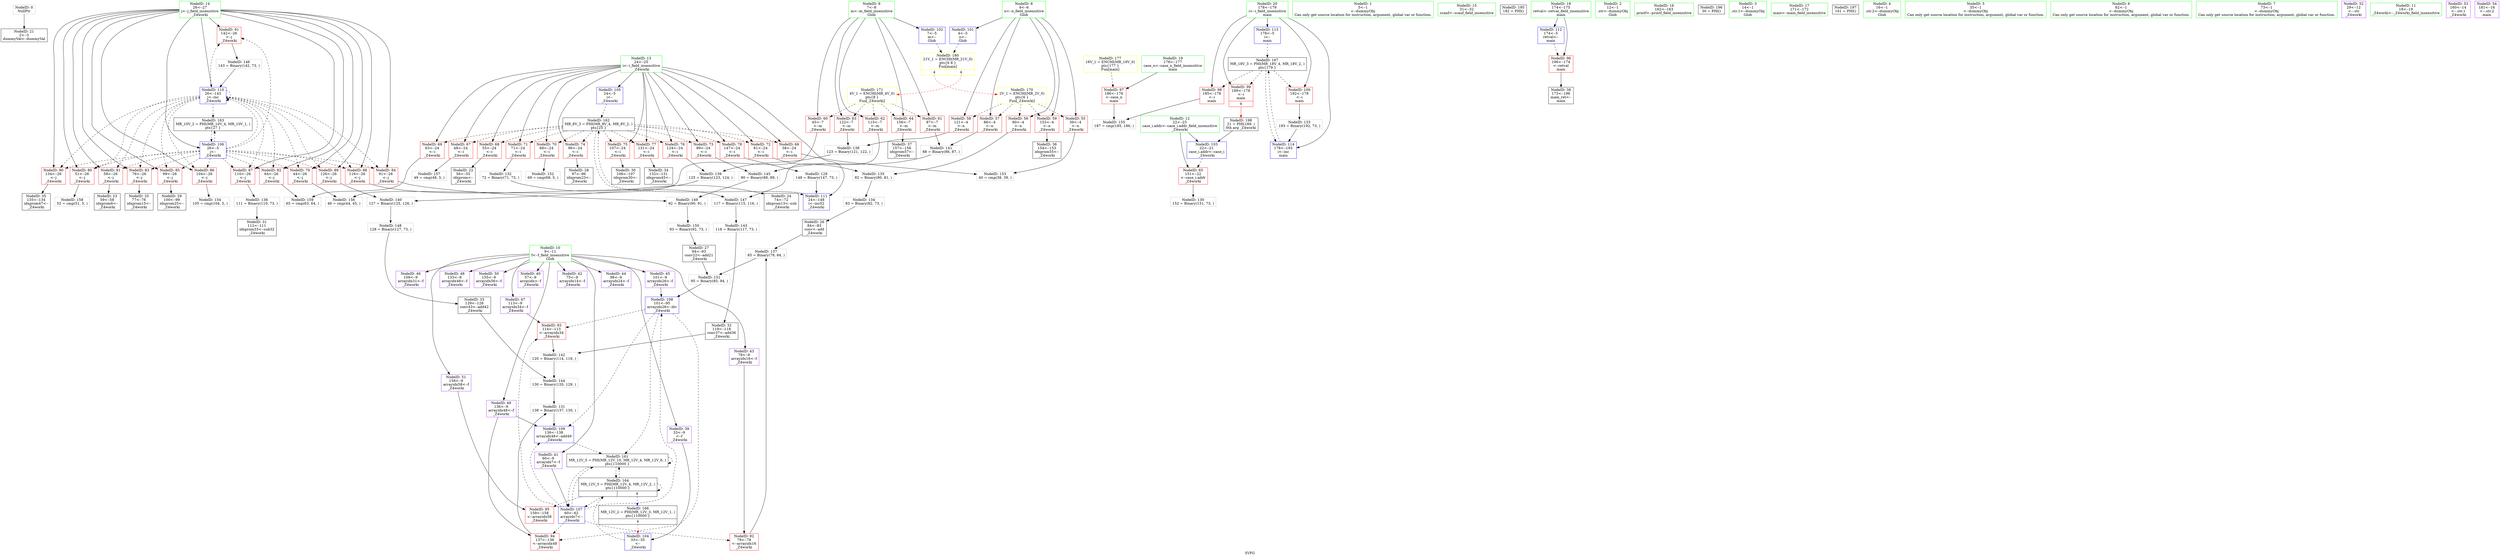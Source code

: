 digraph "SVFG" {
	label="SVFG";

	Node0x5576026a93f0 [shape=record,color=grey,label="{NodeID: 0\nNullPtr}"];
	Node0x5576026a93f0 -> Node0x5576026be8b0[style=solid];
	Node0x5576026d36b0 [shape=record,color=yellow,style=double,label="{NodeID: 180\n21V_1 = ENCHI(MR_21V_0)\npts\{6 8 \}\nFun[main]|{<s0>4|<s1>4}}"];
	Node0x5576026d36b0:s0 -> Node0x5576026d2380[style=dashed,color=red];
	Node0x5576026d36b0:s1 -> Node0x5576026d2ea0[style=dashed,color=red];
	Node0x5576026bffa0 [shape=record,color=red,label="{NodeID: 97\n186\<--176\n\<--case_n\nmain\n}"];
	Node0x5576026bffa0 -> Node0x5576026c8bc0[style=solid];
	Node0x5576026be270 [shape=record,color=green,label="{NodeID: 14\n26\<--27\nj\<--j_field_insensitive\n_Z4worki\n}"];
	Node0x5576026be270 -> Node0x5576026c2820[style=solid];
	Node0x5576026be270 -> Node0x5576026c28f0[style=solid];
	Node0x5576026be270 -> Node0x5576026c29c0[style=solid];
	Node0x5576026be270 -> Node0x5576026c2a90[style=solid];
	Node0x5576026be270 -> Node0x5576026c2b60[style=solid];
	Node0x5576026be270 -> Node0x5576026c2c30[style=solid];
	Node0x5576026be270 -> Node0x5576026c2d00[style=solid];
	Node0x5576026be270 -> Node0x5576026c2dd0[style=solid];
	Node0x5576026be270 -> Node0x5576026c2ea0[style=solid];
	Node0x5576026be270 -> Node0x5576026c2f70[style=solid];
	Node0x5576026be270 -> Node0x5576026c3040[style=solid];
	Node0x5576026be270 -> Node0x5576026c3110[style=solid];
	Node0x5576026be270 -> Node0x5576026c31e0[style=solid];
	Node0x5576026be270 -> Node0x5576026c0750[style=solid];
	Node0x5576026be270 -> Node0x5576026c0a90[style=solid];
	Node0x5576026c0b60 [shape=record,color=blue,label="{NodeID: 111\n24\<--148\ni\<--inc52\n_Z4worki\n}"];
	Node0x5576026c0b60 -> Node0x5576026cfb80[style=dashed];
	Node0x5576026bee90 [shape=record,color=black,label="{NodeID: 28\n97\<--96\nidxprom23\<--\n_Z4worki\n}"];
	Node0x5576026bf9f0 [shape=record,color=purple,label="{NodeID: 42\n75\<--9\narrayidx14\<--f\n_Z4worki\n}"];
	Node0x5576026c73c0 [shape=record,color=grey,label="{NodeID: 139\n125 = Binary(123, 124, )\n}"];
	Node0x5576026c73c0 -> Node0x5576026c7540[style=solid];
	Node0x5576026c1570 [shape=record,color=red,label="{NodeID: 56\n80\<--4\n\<--n\n_Z4worki\n}"];
	Node0x5576026c1570 -> Node0x5576026c6dc0[style=solid];
	Node0x5576026c88c0 [shape=record,color=grey,label="{NodeID: 153\n40 = cmp(38, 39, )\n}"];
	Node0x5576026c20d0 [shape=record,color=red,label="{NodeID: 70\n68\<--24\n\<--i\n_Z4worki\n}"];
	Node0x5576026c20d0 -> Node0x5576026c8740[style=solid];
	Node0x5576026d1480 [shape=record,color=black,label="{NodeID: 167\nMR_18V_3 = PHI(MR_18V_4, MR_18V_2, )\npts\{179 \}\n}"];
	Node0x5576026d1480 -> Node0x5576026c0070[style=dashed];
	Node0x5576026d1480 -> Node0x5576026c0140[style=dashed];
	Node0x5576026d1480 -> Node0x5576026c0210[style=dashed];
	Node0x5576026d1480 -> Node0x5576026c0dd0[style=dashed];
	Node0x5576026c2c30 [shape=record,color=red,label="{NodeID: 84\n91\<--26\n\<--j\n_Z4worki\n}"];
	Node0x5576026c2c30 -> Node0x5576026c82c0[style=solid];
	Node0x5576026a82b0 [shape=record,color=green,label="{NodeID: 1\n5\<--1\n\<--dummyObj\nCan only get source location for instruction, argument, global var or function.}"];
	Node0x5576026c0070 [shape=record,color=red,label="{NodeID: 98\n185\<--178\n\<--i\nmain\n}"];
	Node0x5576026c0070 -> Node0x5576026c8bc0[style=solid];
	Node0x5576026be340 [shape=record,color=green,label="{NodeID: 15\n31\<--32\nscanf\<--scanf_field_insensitive\n}"];
	Node0x5576024eab60 [shape=record,color=black,label="{NodeID: 195\n182 = PHI()\n}"];
	Node0x5576026c0c30 [shape=record,color=blue,label="{NodeID: 112\n174\<--5\nretval\<--\nmain\n}"];
	Node0x5576026c0c30 -> Node0x5576026bfed0[style=dashed];
	Node0x5576026bef60 [shape=record,color=black,label="{NodeID: 29\n100\<--99\nidxprom25\<--\n_Z4worki\n}"];
	Node0x5576026bfac0 [shape=record,color=purple,label="{NodeID: 43\n78\<--9\narrayidx16\<--f\n_Z4worki\n}"];
	Node0x5576026bfac0 -> Node0x5576026c32b0[style=solid];
	Node0x5576026c7540 [shape=record,color=grey,label="{NodeID: 140\n127 = Binary(125, 126, )\n}"];
	Node0x5576026c7540 -> Node0x5576026c8140[style=solid];
	Node0x5576026c1640 [shape=record,color=red,label="{NodeID: 57\n86\<--4\n\<--n\n_Z4worki\n}"];
	Node0x5576026c1640 -> Node0x5576026c76c0[style=solid];
	Node0x5576026c8a40 [shape=record,color=grey,label="{NodeID: 154\n105 = cmp(104, 5, )\n}"];
	Node0x5576026c21a0 [shape=record,color=red,label="{NodeID: 71\n71\<--24\n\<--i\n_Z4worki\n}"];
	Node0x5576026c21a0 -> Node0x5576026c6940[style=solid];
	Node0x5576026c2d00 [shape=record,color=red,label="{NodeID: 85\n99\<--26\n\<--j\n_Z4worki\n}"];
	Node0x5576026c2d00 -> Node0x5576026bef60[style=solid];
	Node0x5576026bd320 [shape=record,color=green,label="{NodeID: 2\n12\<--1\n.str\<--dummyObj\nGlob }"];
	Node0x5576026c0140 [shape=record,color=red,label="{NodeID: 99\n189\<--178\n\<--i\nmain\n|{<s0>4}}"];
	Node0x5576026c0140:s0 -> Node0x5576026dd210[style=solid,color=red];
	Node0x5576026be440 [shape=record,color=green,label="{NodeID: 16\n162\<--163\nprintf\<--printf_field_insensitive\n}"];
	Node0x5576026dd010 [shape=record,color=black,label="{NodeID: 196\n30 = PHI()\n}"];
	Node0x5576026c0d00 [shape=record,color=blue,label="{NodeID: 113\n178\<--5\ni\<--\nmain\n}"];
	Node0x5576026c0d00 -> Node0x5576026d1480[style=dashed];
	Node0x5576026bf030 [shape=record,color=black,label="{NodeID: 30\n108\<--107\nidxprom30\<--\n_Z4worki\n}"];
	Node0x5576026bfb90 [shape=record,color=purple,label="{NodeID: 44\n98\<--9\narrayidx24\<--f\n_Z4worki\n}"];
	Node0x5576026c76c0 [shape=record,color=grey,label="{NodeID: 141\n88 = Binary(86, 87, )\n}"];
	Node0x5576026c76c0 -> Node0x5576026c7cc0[style=solid];
	Node0x5576026c1710 [shape=record,color=red,label="{NodeID: 58\n121\<--4\n\<--n\n_Z4worki\n}"];
	Node0x5576026c1710 -> Node0x5576026c7240[style=solid];
	Node0x5576026c8bc0 [shape=record,color=grey,label="{NodeID: 155\n187 = cmp(185, 186, )\n}"];
	Node0x5576026c2270 [shape=record,color=red,label="{NodeID: 72\n81\<--24\n\<--i\n_Z4worki\n}"];
	Node0x5576026c2270 -> Node0x5576026c6dc0[style=solid];
	Node0x5576026c2dd0 [shape=record,color=red,label="{NodeID: 86\n104\<--26\n\<--j\n_Z4worki\n}"];
	Node0x5576026c2dd0 -> Node0x5576026c8a40[style=solid];
	Node0x5576026bd3b0 [shape=record,color=green,label="{NodeID: 3\n14\<--1\n.str.1\<--dummyObj\nGlob }"];
	Node0x5576026c0210 [shape=record,color=red,label="{NodeID: 100\n192\<--178\n\<--i\nmain\n}"];
	Node0x5576026c0210 -> Node0x5576026c6ac0[style=solid];
	Node0x5576026be540 [shape=record,color=green,label="{NodeID: 17\n171\<--172\nmain\<--main_field_insensitive\n}"];
	Node0x5576026dd110 [shape=record,color=black,label="{NodeID: 197\n161 = PHI()\n}"];
	Node0x5576026c0dd0 [shape=record,color=blue,label="{NodeID: 114\n178\<--193\ni\<--inc\nmain\n}"];
	Node0x5576026c0dd0 -> Node0x5576026d1480[style=dashed];
	Node0x5576026bf100 [shape=record,color=black,label="{NodeID: 31\n112\<--111\nidxprom33\<--sub32\n_Z4worki\n}"];
	Node0x5576026bfc60 [shape=record,color=purple,label="{NodeID: 45\n101\<--9\narrayidx26\<--f\n_Z4worki\n}"];
	Node0x5576026bfc60 -> Node0x5576026c08f0[style=solid];
	Node0x5576026c7840 [shape=record,color=grey,label="{NodeID: 142\n120 = Binary(114, 119, )\n}"];
	Node0x5576026c7840 -> Node0x5576026c7b40[style=solid];
	Node0x5576026c17e0 [shape=record,color=red,label="{NodeID: 59\n153\<--4\n\<--n\n_Z4worki\n}"];
	Node0x5576026c17e0 -> Node0x5576026bf510[style=solid];
	Node0x5576026c8d40 [shape=record,color=grey,label="{NodeID: 156\n46 = cmp(44, 45, )\n}"];
	Node0x5576026c2340 [shape=record,color=red,label="{NodeID: 73\n89\<--24\n\<--i\n_Z4worki\n}"];
	Node0x5576026c2340 -> Node0x5576026c7cc0[style=solid];
	Node0x5576026d2380 [shape=record,color=yellow,style=double,label="{NodeID: 170\n2V_1 = ENCHI(MR_2V_0)\npts\{6 \}\nFun[_Z4worki]}"];
	Node0x5576026d2380 -> Node0x5576026c14a0[style=dashed];
	Node0x5576026d2380 -> Node0x5576026c1570[style=dashed];
	Node0x5576026d2380 -> Node0x5576026c1640[style=dashed];
	Node0x5576026d2380 -> Node0x5576026c1710[style=dashed];
	Node0x5576026d2380 -> Node0x5576026c17e0[style=dashed];
	Node0x5576026c2ea0 [shape=record,color=red,label="{NodeID: 87\n110\<--26\n\<--j\n_Z4worki\n}"];
	Node0x5576026c2ea0 -> Node0x5576026c6f40[style=solid];
	Node0x5576026bd440 [shape=record,color=green,label="{NodeID: 4\n16\<--1\n.str.2\<--dummyObj\nGlob }"];
	Node0x5576026c02e0 [shape=record,color=blue,label="{NodeID: 101\n4\<--5\nn\<--\nGlob }"];
	Node0x5576026c02e0 -> Node0x5576026d36b0[style=dashed];
	Node0x5576026be640 [shape=record,color=green,label="{NodeID: 18\n174\<--175\nretval\<--retval_field_insensitive\nmain\n}"];
	Node0x5576026be640 -> Node0x5576026bfed0[style=solid];
	Node0x5576026be640 -> Node0x5576026c0c30[style=solid];
	Node0x5576026dd210 [shape=record,color=black,label="{NodeID: 198\n21 = PHI(189, )\n0th arg _Z4worki }"];
	Node0x5576026dd210 -> Node0x5576026c04e0[style=solid];
	Node0x5576026bf1d0 [shape=record,color=black,label="{NodeID: 32\n119\<--118\nconv37\<--add36\n_Z4worki\n}"];
	Node0x5576026bf1d0 -> Node0x5576026c7840[style=solid];
	Node0x5576026c64c0 [shape=record,color=grey,label="{NodeID: 129\n148 = Binary(147, 73, )\n}"];
	Node0x5576026c64c0 -> Node0x5576026c0b60[style=solid];
	Node0x5576026bfd30 [shape=record,color=purple,label="{NodeID: 46\n109\<--9\narrayidx31\<--f\n_Z4worki\n}"];
	Node0x5576026c79c0 [shape=record,color=grey,label="{NodeID: 143\n118 = Binary(117, 73, )\n}"];
	Node0x5576026c79c0 -> Node0x5576026bf1d0[style=solid];
	Node0x5576026c18b0 [shape=record,color=red,label="{NodeID: 60\n45\<--7\n\<--m\n_Z4worki\n}"];
	Node0x5576026c18b0 -> Node0x5576026c8d40[style=solid];
	Node0x5576026c8ec0 [shape=record,color=grey,label="{NodeID: 157\n49 = cmp(48, 5, )\n}"];
	Node0x5576026c2410 [shape=record,color=red,label="{NodeID: 74\n96\<--24\n\<--i\n_Z4worki\n}"];
	Node0x5576026c2410 -> Node0x5576026bee90[style=solid];
	Node0x5576026d2ea0 [shape=record,color=yellow,style=double,label="{NodeID: 171\n4V_1 = ENCHI(MR_4V_0)\npts\{8 \}\nFun[_Z4worki]}"];
	Node0x5576026d2ea0 -> Node0x5576026c18b0[style=dashed];
	Node0x5576026d2ea0 -> Node0x5576026c1980[style=dashed];
	Node0x5576026d2ea0 -> Node0x5576026c1a50[style=dashed];
	Node0x5576026d2ea0 -> Node0x5576026c1b20[style=dashed];
	Node0x5576026d2ea0 -> Node0x5576026c1bf0[style=dashed];
	Node0x5576026c2f70 [shape=record,color=red,label="{NodeID: 88\n116\<--26\n\<--j\n_Z4worki\n}"];
	Node0x5576026c2f70 -> Node0x5576026c7fc0[style=solid];
	Node0x5576026bd4d0 [shape=record,color=green,label="{NodeID: 5\n35\<--1\n\<--dummyObj\nCan only get source location for instruction, argument, global var or function.}"];
	Node0x5576026c03e0 [shape=record,color=blue,label="{NodeID: 102\n7\<--5\nm\<--\nGlob }"];
	Node0x5576026c03e0 -> Node0x5576026d36b0[style=dashed];
	Node0x5576026be710 [shape=record,color=green,label="{NodeID: 19\n176\<--177\ncase_n\<--case_n_field_insensitive\nmain\n}"];
	Node0x5576026be710 -> Node0x5576026bffa0[style=solid];
	Node0x5576026bf2a0 [shape=record,color=black,label="{NodeID: 33\n129\<--128\nconv43\<--add42\n_Z4worki\n}"];
	Node0x5576026bf2a0 -> Node0x5576026c7b40[style=solid];
	Node0x5576026c6640 [shape=record,color=grey,label="{NodeID: 130\n152 = Binary(151, 73, )\n}"];
	Node0x5576026bfe00 [shape=record,color=purple,label="{NodeID: 47\n113\<--9\narrayidx34\<--f\n_Z4worki\n}"];
	Node0x5576026bfe00 -> Node0x5576026c3380[style=solid];
	Node0x5576026c7b40 [shape=record,color=grey,label="{NodeID: 144\n130 = Binary(120, 129, )\n}"];
	Node0x5576026c7b40 -> Node0x5576026c67c0[style=solid];
	Node0x5576026c1980 [shape=record,color=red,label="{NodeID: 61\n87\<--7\n\<--m\n_Z4worki\n}"];
	Node0x5576026c1980 -> Node0x5576026c76c0[style=solid];
	Node0x5576026c9040 [shape=record,color=grey,label="{NodeID: 158\n52 = cmp(51, 5, )\n}"];
	Node0x5576026c24e0 [shape=record,color=red,label="{NodeID: 75\n107\<--24\n\<--i\n_Z4worki\n}"];
	Node0x5576026c24e0 -> Node0x5576026bf030[style=solid];
	Node0x5576026c3040 [shape=record,color=red,label="{NodeID: 89\n126\<--26\n\<--j\n_Z4worki\n}"];
	Node0x5576026c3040 -> Node0x5576026c7540[style=solid];
	Node0x5576026bdd10 [shape=record,color=green,label="{NodeID: 6\n62\<--1\n\<--dummyObj\nCan only get source location for instruction, argument, global var or function.}"];
	Node0x5576026c04e0 [shape=record,color=blue,label="{NodeID: 103\n22\<--21\ncase_i.addr\<--case_i\n_Z4worki\n}"];
	Node0x5576026c04e0 -> Node0x5576026c1cc0[style=dashed];
	Node0x5576026be7e0 [shape=record,color=green,label="{NodeID: 20\n178\<--179\ni\<--i_field_insensitive\nmain\n}"];
	Node0x5576026be7e0 -> Node0x5576026c0070[style=solid];
	Node0x5576026be7e0 -> Node0x5576026c0140[style=solid];
	Node0x5576026be7e0 -> Node0x5576026c0210[style=solid];
	Node0x5576026be7e0 -> Node0x5576026c0d00[style=solid];
	Node0x5576026be7e0 -> Node0x5576026c0dd0[style=solid];
	Node0x5576026bf370 [shape=record,color=black,label="{NodeID: 34\n132\<--131\nidxprom45\<--\n_Z4worki\n}"];
	Node0x5576026c67c0 [shape=record,color=grey,label="{NodeID: 131\n138 = Binary(137, 130, )\n}"];
	Node0x5576026c67c0 -> Node0x5576026c09c0[style=solid];
	Node0x5576026c0ef0 [shape=record,color=purple,label="{NodeID: 48\n133\<--9\narrayidx46\<--f\n_Z4worki\n}"];
	Node0x5576026c7cc0 [shape=record,color=grey,label="{NodeID: 145\n90 = Binary(88, 89, )\n}"];
	Node0x5576026c7cc0 -> Node0x5576026c82c0[style=solid];
	Node0x5576026c1a50 [shape=record,color=red,label="{NodeID: 62\n115\<--7\n\<--m\n_Z4worki\n}"];
	Node0x5576026c1a50 -> Node0x5576026c7fc0[style=solid];
	Node0x5576026c91c0 [shape=record,color=grey,label="{NodeID: 159\n65 = cmp(63, 64, )\n}"];
	Node0x5576026c25b0 [shape=record,color=red,label="{NodeID: 76\n124\<--24\n\<--i\n_Z4worki\n}"];
	Node0x5576026c25b0 -> Node0x5576026c73c0[style=solid];
	Node0x5576026c3110 [shape=record,color=red,label="{NodeID: 90\n134\<--26\n\<--j\n_Z4worki\n}"];
	Node0x5576026c3110 -> Node0x5576026bf440[style=solid];
	Node0x5576026bdda0 [shape=record,color=green,label="{NodeID: 7\n73\<--1\n\<--dummyObj\nCan only get source location for instruction, argument, global var or function.}"];
	Node0x5576026c05b0 [shape=record,color=blue,label="{NodeID: 104\n33\<--35\n\<--\n_Z4worki\n}"];
	Node0x5576026c05b0 -> Node0x5576026d0580[style=dashed];
	Node0x5576026be8b0 [shape=record,color=black,label="{NodeID: 21\n2\<--3\ndummyVal\<--dummyVal\n}"];
	Node0x5576026bf440 [shape=record,color=black,label="{NodeID: 35\n135\<--134\nidxprom47\<--\n_Z4worki\n}"];
	Node0x5576026c6940 [shape=record,color=grey,label="{NodeID: 132\n72 = Binary(71, 73, )\n}"];
	Node0x5576026c6940 -> Node0x5576026beb50[style=solid];
	Node0x5576026c0fc0 [shape=record,color=purple,label="{NodeID: 49\n136\<--9\narrayidx48\<--f\n_Z4worki\n}"];
	Node0x5576026c0fc0 -> Node0x5576026c3450[style=solid];
	Node0x5576026c0fc0 -> Node0x5576026c09c0[style=solid];
	Node0x5576026c7e40 [shape=record,color=grey,label="{NodeID: 146\n143 = Binary(142, 73, )\n}"];
	Node0x5576026c7e40 -> Node0x5576026c0a90[style=solid];
	Node0x5576026c1b20 [shape=record,color=red,label="{NodeID: 63\n122\<--7\n\<--m\n_Z4worki\n}"];
	Node0x5576026c1b20 -> Node0x5576026c7240[style=solid];
	Node0x5576026c2680 [shape=record,color=red,label="{NodeID: 77\n131\<--24\n\<--i\n_Z4worki\n}"];
	Node0x5576026c2680 -> Node0x5576026bf370[style=solid];
	Node0x5576026c31e0 [shape=record,color=red,label="{NodeID: 91\n142\<--26\n\<--j\n_Z4worki\n}"];
	Node0x5576026c31e0 -> Node0x5576026c7e40[style=solid];
	Node0x5576026bde30 [shape=record,color=green,label="{NodeID: 8\n4\<--6\nn\<--n_field_insensitive\nGlob }"];
	Node0x5576026bde30 -> Node0x5576026c14a0[style=solid];
	Node0x5576026bde30 -> Node0x5576026c1570[style=solid];
	Node0x5576026bde30 -> Node0x5576026c1640[style=solid];
	Node0x5576026bde30 -> Node0x5576026c1710[style=solid];
	Node0x5576026bde30 -> Node0x5576026c17e0[style=solid];
	Node0x5576026bde30 -> Node0x5576026c02e0[style=solid];
	Node0x5576026c0680 [shape=record,color=blue,label="{NodeID: 105\n24\<--5\ni\<--\n_Z4worki\n}"];
	Node0x5576026c0680 -> Node0x5576026cfb80[style=dashed];
	Node0x5576026be9b0 [shape=record,color=black,label="{NodeID: 22\n56\<--55\nidxprom\<--\n_Z4worki\n}"];
	Node0x5576026bf510 [shape=record,color=black,label="{NodeID: 36\n154\<--153\nidxprom55\<--\n_Z4worki\n}"];
	Node0x5576026c6ac0 [shape=record,color=grey,label="{NodeID: 133\n193 = Binary(192, 73, )\n}"];
	Node0x5576026c6ac0 -> Node0x5576026c0dd0[style=solid];
	Node0x5576026c1090 [shape=record,color=purple,label="{NodeID: 50\n155\<--9\narrayidx56\<--f\n_Z4worki\n}"];
	Node0x5576026c7fc0 [shape=record,color=grey,label="{NodeID: 147\n117 = Binary(115, 116, )\n}"];
	Node0x5576026c7fc0 -> Node0x5576026c79c0[style=solid];
	Node0x5576026c1bf0 [shape=record,color=red,label="{NodeID: 64\n156\<--7\n\<--m\n_Z4worki\n}"];
	Node0x5576026c1bf0 -> Node0x5576026bf5e0[style=solid];
	Node0x5576026cf680 [shape=record,color=black,label="{NodeID: 161\nMR_12V_5 = PHI(MR_12V_10, MR_12V_4, MR_12V_6, )\npts\{110000 \}\n}"];
	Node0x5576026cf680 -> Node0x5576026c0820[style=dashed];
	Node0x5576026cf680 -> Node0x5576026cf680[style=dashed];
	Node0x5576026cf680 -> Node0x5576026d0580[style=dashed];
	Node0x5576026c2750 [shape=record,color=red,label="{NodeID: 78\n147\<--24\n\<--i\n_Z4worki\n}"];
	Node0x5576026c2750 -> Node0x5576026c64c0[style=solid];
	Node0x5576026c32b0 [shape=record,color=red,label="{NodeID: 92\n79\<--78\n\<--arrayidx16\n_Z4worki\n}"];
	Node0x5576026c32b0 -> Node0x5576026c70c0[style=solid];
	Node0x5576026bdec0 [shape=record,color=green,label="{NodeID: 9\n7\<--8\nm\<--m_field_insensitive\nGlob }"];
	Node0x5576026bdec0 -> Node0x5576026c18b0[style=solid];
	Node0x5576026bdec0 -> Node0x5576026c1980[style=solid];
	Node0x5576026bdec0 -> Node0x5576026c1a50[style=solid];
	Node0x5576026bdec0 -> Node0x5576026c1b20[style=solid];
	Node0x5576026bdec0 -> Node0x5576026c1bf0[style=solid];
	Node0x5576026bdec0 -> Node0x5576026c03e0[style=solid];
	Node0x5576026c0750 [shape=record,color=blue,label="{NodeID: 106\n26\<--5\nj\<--\n_Z4worki\n}"];
	Node0x5576026c0750 -> Node0x5576026c2820[style=dashed];
	Node0x5576026c0750 -> Node0x5576026c28f0[style=dashed];
	Node0x5576026c0750 -> Node0x5576026c29c0[style=dashed];
	Node0x5576026c0750 -> Node0x5576026c2a90[style=dashed];
	Node0x5576026c0750 -> Node0x5576026c2b60[style=dashed];
	Node0x5576026c0750 -> Node0x5576026c2c30[style=dashed];
	Node0x5576026c0750 -> Node0x5576026c2d00[style=dashed];
	Node0x5576026c0750 -> Node0x5576026c2dd0[style=dashed];
	Node0x5576026c0750 -> Node0x5576026c2ea0[style=dashed];
	Node0x5576026c0750 -> Node0x5576026c2f70[style=dashed];
	Node0x5576026c0750 -> Node0x5576026c3040[style=dashed];
	Node0x5576026c0750 -> Node0x5576026c3110[style=dashed];
	Node0x5576026c0750 -> Node0x5576026c31e0[style=dashed];
	Node0x5576026c0750 -> Node0x5576026c0a90[style=dashed];
	Node0x5576026c0750 -> Node0x5576026d0080[style=dashed];
	Node0x5576026bea80 [shape=record,color=black,label="{NodeID: 23\n59\<--58\nidxprom6\<--\n_Z4worki\n}"];
	Node0x5576026bf5e0 [shape=record,color=black,label="{NodeID: 37\n157\<--156\nidxprom57\<--\n_Z4worki\n}"];
	Node0x5576026c6c40 [shape=record,color=grey,label="{NodeID: 134\n83 = Binary(82, 73, )\n}"];
	Node0x5576026c6c40 -> Node0x5576026becf0[style=solid];
	Node0x5576026c1160 [shape=record,color=purple,label="{NodeID: 51\n158\<--9\narrayidx58\<--f\n_Z4worki\n}"];
	Node0x5576026c1160 -> Node0x5576026c3520[style=solid];
	Node0x5576026c8140 [shape=record,color=grey,label="{NodeID: 148\n128 = Binary(127, 73, )\n}"];
	Node0x5576026c8140 -> Node0x5576026bf2a0[style=solid];
	Node0x5576026c1cc0 [shape=record,color=red,label="{NodeID: 65\n151\<--22\n\<--case_i.addr\n_Z4worki\n}"];
	Node0x5576026c1cc0 -> Node0x5576026c6640[style=solid];
	Node0x5576026cfb80 [shape=record,color=black,label="{NodeID: 162\nMR_8V_3 = PHI(MR_8V_4, MR_8V_2, )\npts\{25 \}\n}"];
	Node0x5576026cfb80 -> Node0x5576026c1d90[style=dashed];
	Node0x5576026cfb80 -> Node0x5576026c1e60[style=dashed];
	Node0x5576026cfb80 -> Node0x5576026c1f30[style=dashed];
	Node0x5576026cfb80 -> Node0x5576026c2000[style=dashed];
	Node0x5576026cfb80 -> Node0x5576026c20d0[style=dashed];
	Node0x5576026cfb80 -> Node0x5576026c21a0[style=dashed];
	Node0x5576026cfb80 -> Node0x5576026c2270[style=dashed];
	Node0x5576026cfb80 -> Node0x5576026c2340[style=dashed];
	Node0x5576026cfb80 -> Node0x5576026c2410[style=dashed];
	Node0x5576026cfb80 -> Node0x5576026c24e0[style=dashed];
	Node0x5576026cfb80 -> Node0x5576026c25b0[style=dashed];
	Node0x5576026cfb80 -> Node0x5576026c2680[style=dashed];
	Node0x5576026cfb80 -> Node0x5576026c2750[style=dashed];
	Node0x5576026cfb80 -> Node0x5576026c0b60[style=dashed];
	Node0x5576026c2820 [shape=record,color=red,label="{NodeID: 79\n44\<--26\n\<--j\n_Z4worki\n}"];
	Node0x5576026c2820 -> Node0x5576026c8d40[style=solid];
	Node0x5576026c3380 [shape=record,color=red,label="{NodeID: 93\n114\<--113\n\<--arrayidx34\n_Z4worki\n}"];
	Node0x5576026c3380 -> Node0x5576026c7840[style=solid];
	Node0x5576026bdf50 [shape=record,color=green,label="{NodeID: 10\n9\<--11\nf\<--f_field_insensitive\nGlob }"];
	Node0x5576026bdf50 -> Node0x5576026bf780[style=solid];
	Node0x5576026bdf50 -> Node0x5576026bf850[style=solid];
	Node0x5576026bdf50 -> Node0x5576026bf920[style=solid];
	Node0x5576026bdf50 -> Node0x5576026bf9f0[style=solid];
	Node0x5576026bdf50 -> Node0x5576026bfac0[style=solid];
	Node0x5576026bdf50 -> Node0x5576026bfb90[style=solid];
	Node0x5576026bdf50 -> Node0x5576026bfc60[style=solid];
	Node0x5576026bdf50 -> Node0x5576026bfd30[style=solid];
	Node0x5576026bdf50 -> Node0x5576026bfe00[style=solid];
	Node0x5576026bdf50 -> Node0x5576026c0ef0[style=solid];
	Node0x5576026bdf50 -> Node0x5576026c0fc0[style=solid];
	Node0x5576026bdf50 -> Node0x5576026c1090[style=solid];
	Node0x5576026bdf50 -> Node0x5576026c1160[style=solid];
	Node0x5576026c0820 [shape=record,color=blue,label="{NodeID: 107\n60\<--62\narrayidx7\<--\n_Z4worki\n}"];
	Node0x5576026c0820 -> Node0x5576026c32b0[style=dashed];
	Node0x5576026c0820 -> Node0x5576026c3380[style=dashed];
	Node0x5576026c0820 -> Node0x5576026c3450[style=dashed];
	Node0x5576026c0820 -> Node0x5576026c08f0[style=dashed];
	Node0x5576026c0820 -> Node0x5576026c09c0[style=dashed];
	Node0x5576026c0820 -> Node0x5576026cf680[style=dashed];
	Node0x5576026beb50 [shape=record,color=black,label="{NodeID: 24\n74\<--72\nidxprom13\<--sub\n_Z4worki\n}"];
	Node0x5576026bf6b0 [shape=record,color=black,label="{NodeID: 38\n173\<--196\nmain_ret\<--\nmain\n}"];
	Node0x5576026c6dc0 [shape=record,color=grey,label="{NodeID: 135\n82 = Binary(80, 81, )\n}"];
	Node0x5576026c6dc0 -> Node0x5576026c6c40[style=solid];
	Node0x5576026c1230 [shape=record,color=purple,label="{NodeID: 52\n29\<--12\n\<--.str\n_Z4worki\n}"];
	Node0x5576026c82c0 [shape=record,color=grey,label="{NodeID: 149\n92 = Binary(90, 91, )\n}"];
	Node0x5576026c82c0 -> Node0x5576026c8440[style=solid];
	Node0x5576026c1d90 [shape=record,color=red,label="{NodeID: 66\n38\<--24\n\<--i\n_Z4worki\n}"];
	Node0x5576026c1d90 -> Node0x5576026c88c0[style=solid];
	Node0x5576026d0080 [shape=record,color=black,label="{NodeID: 163\nMR_10V_2 = PHI(MR_10V_4, MR_10V_1, )\npts\{27 \}\n}"];
	Node0x5576026d0080 -> Node0x5576026c0750[style=dashed];
	Node0x5576026c28f0 [shape=record,color=red,label="{NodeID: 80\n51\<--26\n\<--j\n_Z4worki\n}"];
	Node0x5576026c28f0 -> Node0x5576026c9040[style=solid];
	Node0x5576026d3410 [shape=record,color=yellow,style=double,label="{NodeID: 177\n16V_1 = ENCHI(MR_16V_0)\npts\{177 \}\nFun[main]}"];
	Node0x5576026d3410 -> Node0x5576026bffa0[style=dashed];
	Node0x5576026c3450 [shape=record,color=red,label="{NodeID: 94\n137\<--136\n\<--arrayidx48\n_Z4worki\n}"];
	Node0x5576026c3450 -> Node0x5576026c67c0[style=solid];
	Node0x5576026be010 [shape=record,color=green,label="{NodeID: 11\n18\<--19\n_Z4worki\<--_Z4worki_field_insensitive\n}"];
	Node0x5576026c08f0 [shape=record,color=blue,label="{NodeID: 108\n101\<--95\narrayidx26\<--div\n_Z4worki\n}"];
	Node0x5576026c08f0 -> Node0x5576026c3380[style=dashed];
	Node0x5576026c08f0 -> Node0x5576026c3450[style=dashed];
	Node0x5576026c08f0 -> Node0x5576026c09c0[style=dashed];
	Node0x5576026c08f0 -> Node0x5576026cf680[style=dashed];
	Node0x5576026bec20 [shape=record,color=black,label="{NodeID: 25\n77\<--76\nidxprom15\<--\n_Z4worki\n}"];
	Node0x5576026bf780 [shape=record,color=purple,label="{NodeID: 39\n33\<--9\n\<--f\n_Z4worki\n}"];
	Node0x5576026bf780 -> Node0x5576026c05b0[style=solid];
	Node0x5576026c6f40 [shape=record,color=grey,label="{NodeID: 136\n111 = Binary(110, 73, )\n}"];
	Node0x5576026c6f40 -> Node0x5576026bf100[style=solid];
	Node0x5576026c1300 [shape=record,color=purple,label="{NodeID: 53\n160\<--14\n\<--.str.1\n_Z4worki\n}"];
	Node0x5576026c8440 [shape=record,color=grey,label="{NodeID: 150\n93 = Binary(92, 73, )\n}"];
	Node0x5576026c8440 -> Node0x5576026bedc0[style=solid];
	Node0x5576026c1e60 [shape=record,color=red,label="{NodeID: 67\n48\<--24\n\<--i\n_Z4worki\n}"];
	Node0x5576026c1e60 -> Node0x5576026c8ec0[style=solid];
	Node0x5576026d0580 [shape=record,color=black,label="{NodeID: 164\nMR_12V_3 = PHI(MR_12V_4, MR_12V_2, )\npts\{110000 \}\n|{|<s4>4}}"];
	Node0x5576026d0580 -> Node0x5576026c3520[style=dashed];
	Node0x5576026d0580 -> Node0x5576026c0820[style=dashed];
	Node0x5576026d0580 -> Node0x5576026cf680[style=dashed];
	Node0x5576026d0580 -> Node0x5576026d0580[style=dashed];
	Node0x5576026d0580:s4 -> Node0x5576026d0f80[style=dashed,color=blue];
	Node0x5576026c29c0 [shape=record,color=red,label="{NodeID: 81\n58\<--26\n\<--j\n_Z4worki\n}"];
	Node0x5576026c29c0 -> Node0x5576026bea80[style=solid];
	Node0x5576026c3520 [shape=record,color=red,label="{NodeID: 95\n159\<--158\n\<--arrayidx58\n_Z4worki\n}"];
	Node0x5576026be0d0 [shape=record,color=green,label="{NodeID: 12\n22\<--23\ncase_i.addr\<--case_i.addr_field_insensitive\n_Z4worki\n}"];
	Node0x5576026be0d0 -> Node0x5576026c1cc0[style=solid];
	Node0x5576026be0d0 -> Node0x5576026c04e0[style=solid];
	Node0x5576026c09c0 [shape=record,color=blue,label="{NodeID: 109\n136\<--138\narrayidx48\<--add49\n_Z4worki\n}"];
	Node0x5576026c09c0 -> Node0x5576026cf680[style=dashed];
	Node0x5576026becf0 [shape=record,color=black,label="{NodeID: 26\n84\<--83\nconv\<--add\n_Z4worki\n}"];
	Node0x5576026becf0 -> Node0x5576026c70c0[style=solid];
	Node0x5576026bf850 [shape=record,color=purple,label="{NodeID: 40\n57\<--9\narrayidx\<--f\n_Z4worki\n}"];
	Node0x5576026c70c0 [shape=record,color=grey,label="{NodeID: 137\n85 = Binary(79, 84, )\n}"];
	Node0x5576026c70c0 -> Node0x5576026c85c0[style=solid];
	Node0x5576026c13d0 [shape=record,color=purple,label="{NodeID: 54\n181\<--16\n\<--.str.2\nmain\n}"];
	Node0x5576026c85c0 [shape=record,color=grey,label="{NodeID: 151\n95 = Binary(85, 94, )\n}"];
	Node0x5576026c85c0 -> Node0x5576026c08f0[style=solid];
	Node0x5576026c1f30 [shape=record,color=red,label="{NodeID: 68\n55\<--24\n\<--i\n_Z4worki\n}"];
	Node0x5576026c1f30 -> Node0x5576026be9b0[style=solid];
	Node0x5576026c2a90 [shape=record,color=red,label="{NodeID: 82\n64\<--26\n\<--j\n_Z4worki\n}"];
	Node0x5576026c2a90 -> Node0x5576026c91c0[style=solid];
	Node0x5576026bfed0 [shape=record,color=red,label="{NodeID: 96\n196\<--174\n\<--retval\nmain\n}"];
	Node0x5576026bfed0 -> Node0x5576026bf6b0[style=solid];
	Node0x5576026be1a0 [shape=record,color=green,label="{NodeID: 13\n24\<--25\ni\<--i_field_insensitive\n_Z4worki\n}"];
	Node0x5576026be1a0 -> Node0x5576026c1d90[style=solid];
	Node0x5576026be1a0 -> Node0x5576026c1e60[style=solid];
	Node0x5576026be1a0 -> Node0x5576026c1f30[style=solid];
	Node0x5576026be1a0 -> Node0x5576026c2000[style=solid];
	Node0x5576026be1a0 -> Node0x5576026c20d0[style=solid];
	Node0x5576026be1a0 -> Node0x5576026c21a0[style=solid];
	Node0x5576026be1a0 -> Node0x5576026c2270[style=solid];
	Node0x5576026be1a0 -> Node0x5576026c2340[style=solid];
	Node0x5576026be1a0 -> Node0x5576026c2410[style=solid];
	Node0x5576026be1a0 -> Node0x5576026c24e0[style=solid];
	Node0x5576026be1a0 -> Node0x5576026c25b0[style=solid];
	Node0x5576026be1a0 -> Node0x5576026c2680[style=solid];
	Node0x5576026be1a0 -> Node0x5576026c2750[style=solid];
	Node0x5576026be1a0 -> Node0x5576026c0680[style=solid];
	Node0x5576026be1a0 -> Node0x5576026c0b60[style=solid];
	Node0x5576026c0a90 [shape=record,color=blue,label="{NodeID: 110\n26\<--143\nj\<--inc\n_Z4worki\n}"];
	Node0x5576026c0a90 -> Node0x5576026c2820[style=dashed];
	Node0x5576026c0a90 -> Node0x5576026c28f0[style=dashed];
	Node0x5576026c0a90 -> Node0x5576026c29c0[style=dashed];
	Node0x5576026c0a90 -> Node0x5576026c2a90[style=dashed];
	Node0x5576026c0a90 -> Node0x5576026c2b60[style=dashed];
	Node0x5576026c0a90 -> Node0x5576026c2c30[style=dashed];
	Node0x5576026c0a90 -> Node0x5576026c2d00[style=dashed];
	Node0x5576026c0a90 -> Node0x5576026c2dd0[style=dashed];
	Node0x5576026c0a90 -> Node0x5576026c2ea0[style=dashed];
	Node0x5576026c0a90 -> Node0x5576026c2f70[style=dashed];
	Node0x5576026c0a90 -> Node0x5576026c3040[style=dashed];
	Node0x5576026c0a90 -> Node0x5576026c3110[style=dashed];
	Node0x5576026c0a90 -> Node0x5576026c31e0[style=dashed];
	Node0x5576026c0a90 -> Node0x5576026c0a90[style=dashed];
	Node0x5576026c0a90 -> Node0x5576026d0080[style=dashed];
	Node0x5576026bedc0 [shape=record,color=black,label="{NodeID: 27\n94\<--93\nconv22\<--add21\n_Z4worki\n}"];
	Node0x5576026bedc0 -> Node0x5576026c85c0[style=solid];
	Node0x5576026bf920 [shape=record,color=purple,label="{NodeID: 41\n60\<--9\narrayidx7\<--f\n_Z4worki\n}"];
	Node0x5576026bf920 -> Node0x5576026c0820[style=solid];
	Node0x5576026c7240 [shape=record,color=grey,label="{NodeID: 138\n123 = Binary(121, 122, )\n}"];
	Node0x5576026c7240 -> Node0x5576026c73c0[style=solid];
	Node0x5576026c14a0 [shape=record,color=red,label="{NodeID: 55\n39\<--4\n\<--n\n_Z4worki\n}"];
	Node0x5576026c14a0 -> Node0x5576026c88c0[style=solid];
	Node0x5576026c8740 [shape=record,color=grey,label="{NodeID: 152\n69 = cmp(68, 5, )\n}"];
	Node0x5576026c2000 [shape=record,color=red,label="{NodeID: 69\n63\<--24\n\<--i\n_Z4worki\n}"];
	Node0x5576026c2000 -> Node0x5576026c91c0[style=solid];
	Node0x5576026d0f80 [shape=record,color=black,label="{NodeID: 166\nMR_12V_2 = PHI(MR_12V_3, MR_12V_1, )\npts\{110000 \}\n|{<s0>4}}"];
	Node0x5576026d0f80:s0 -> Node0x5576026c05b0[style=dashed,color=red];
	Node0x5576026c2b60 [shape=record,color=red,label="{NodeID: 83\n76\<--26\n\<--j\n_Z4worki\n}"];
	Node0x5576026c2b60 -> Node0x5576026bec20[style=solid];
}
